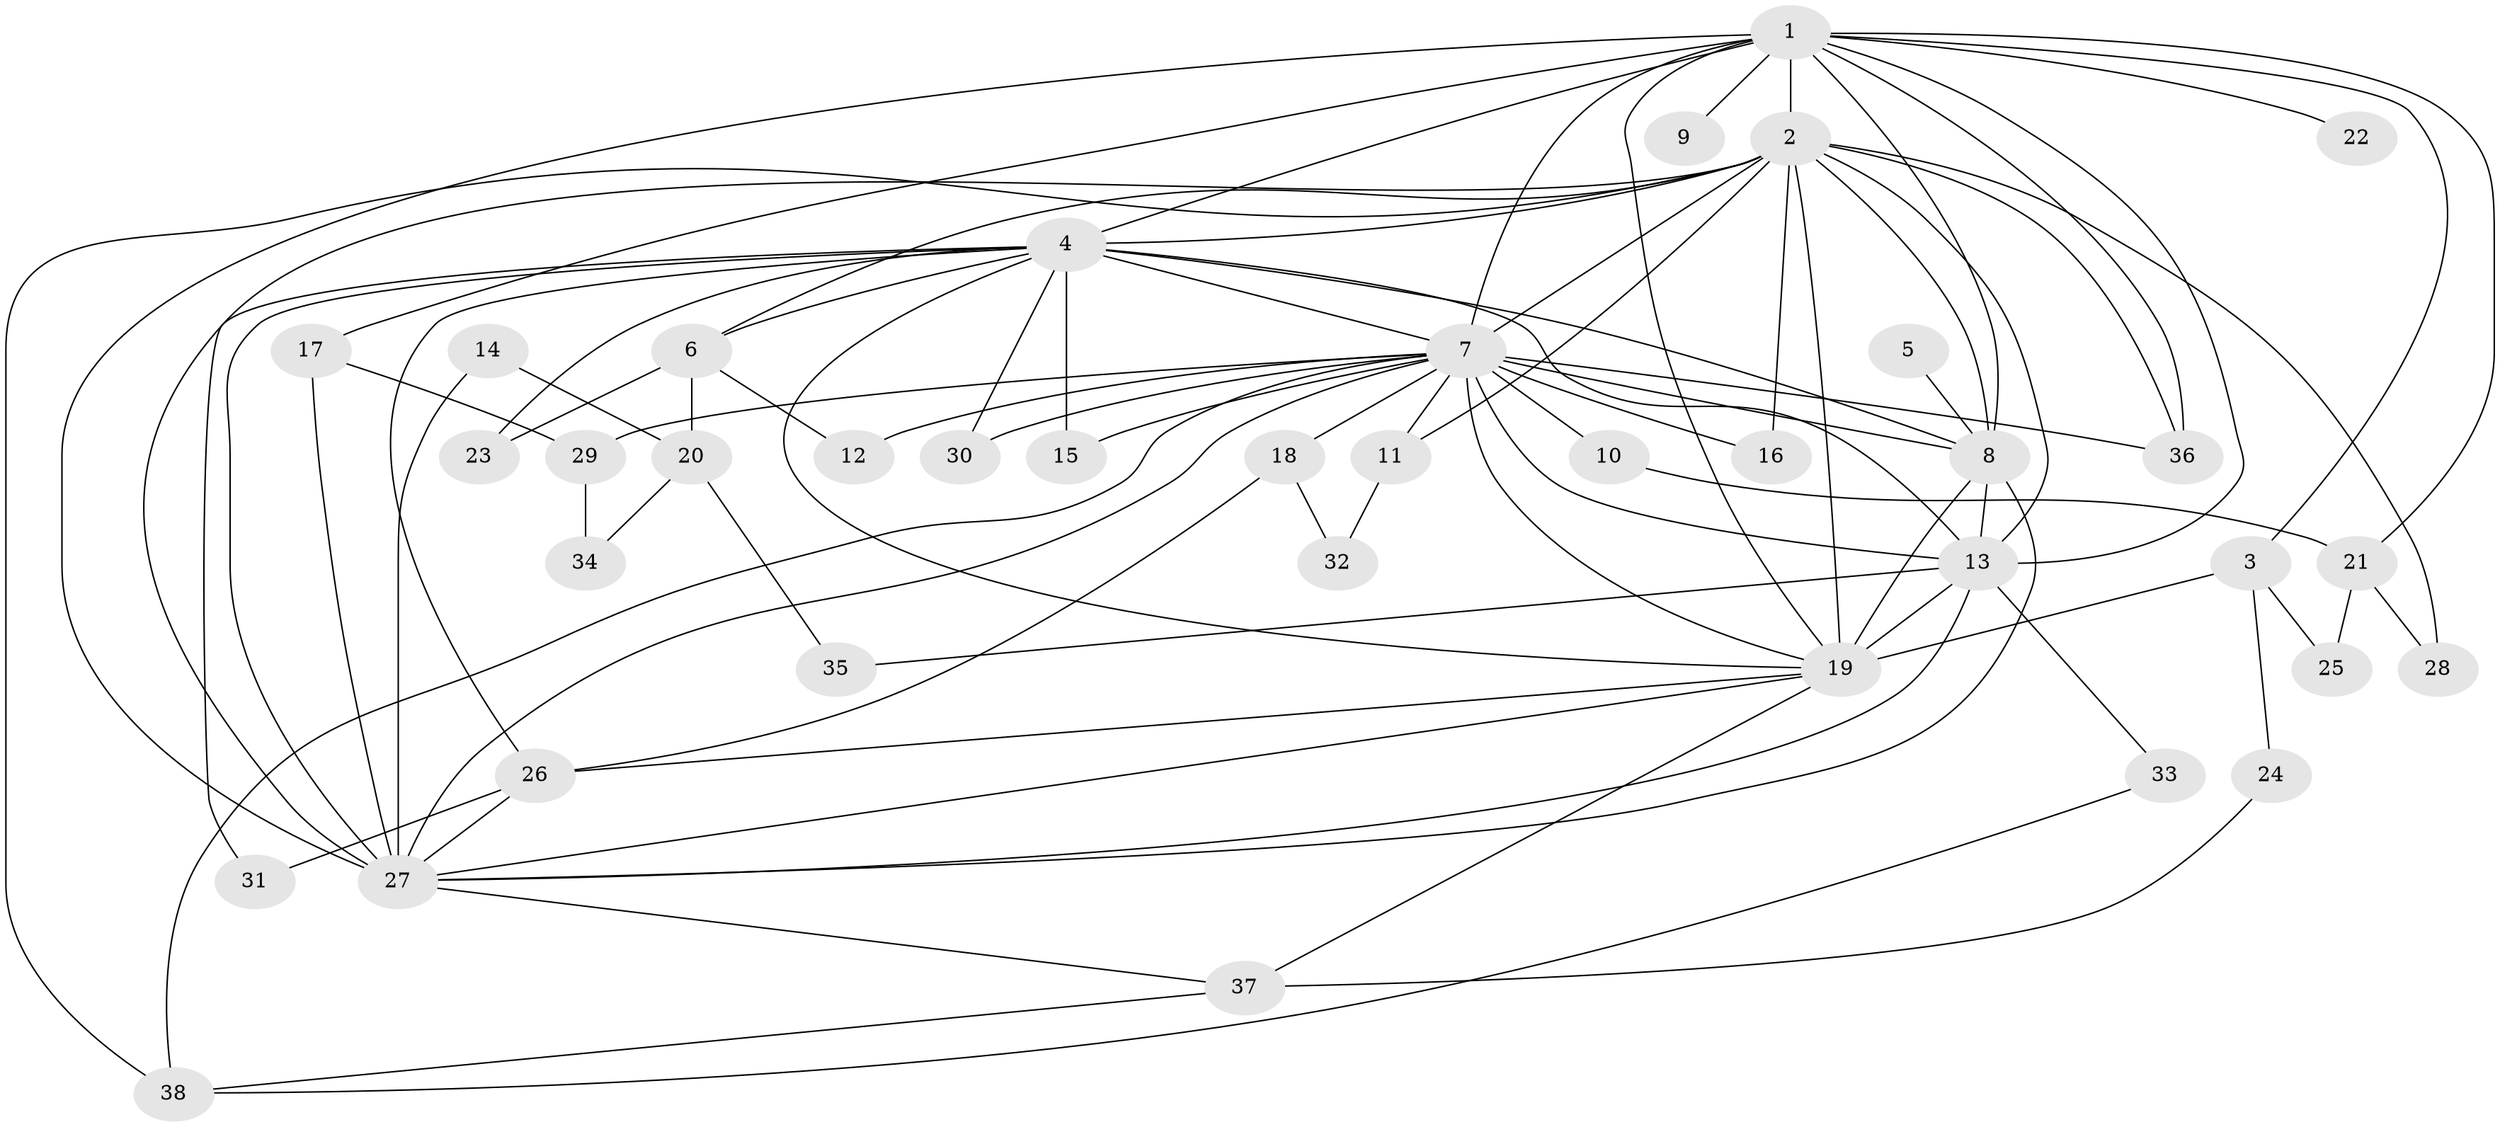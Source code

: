 // original degree distribution, {16: 0.018867924528301886, 17: 0.018867924528301886, 18: 0.018867924528301886, 15: 0.018867924528301886, 12: 0.03773584905660377, 14: 0.018867924528301886, 21: 0.018867924528301886, 10: 0.018867924528301886, 13: 0.018867924528301886, 4: 0.07547169811320754, 2: 0.5283018867924528, 5: 0.05660377358490566, 6: 0.018867924528301886, 3: 0.1320754716981132}
// Generated by graph-tools (version 1.1) at 2025/36/03/04/25 23:36:32]
// undirected, 38 vertices, 86 edges
graph export_dot {
  node [color=gray90,style=filled];
  1;
  2;
  3;
  4;
  5;
  6;
  7;
  8;
  9;
  10;
  11;
  12;
  13;
  14;
  15;
  16;
  17;
  18;
  19;
  20;
  21;
  22;
  23;
  24;
  25;
  26;
  27;
  28;
  29;
  30;
  31;
  32;
  33;
  34;
  35;
  36;
  37;
  38;
  1 -- 2 [weight=4.0];
  1 -- 3 [weight=1.0];
  1 -- 4 [weight=3.0];
  1 -- 7 [weight=2.0];
  1 -- 8 [weight=2.0];
  1 -- 9 [weight=2.0];
  1 -- 13 [weight=2.0];
  1 -- 17 [weight=1.0];
  1 -- 19 [weight=2.0];
  1 -- 21 [weight=2.0];
  1 -- 22 [weight=2.0];
  1 -- 27 [weight=2.0];
  1 -- 36 [weight=1.0];
  2 -- 4 [weight=2.0];
  2 -- 6 [weight=1.0];
  2 -- 7 [weight=3.0];
  2 -- 8 [weight=2.0];
  2 -- 11 [weight=1.0];
  2 -- 13 [weight=2.0];
  2 -- 16 [weight=1.0];
  2 -- 19 [weight=3.0];
  2 -- 27 [weight=3.0];
  2 -- 28 [weight=1.0];
  2 -- 36 [weight=1.0];
  2 -- 38 [weight=2.0];
  3 -- 19 [weight=1.0];
  3 -- 24 [weight=1.0];
  3 -- 25 [weight=1.0];
  4 -- 6 [weight=1.0];
  4 -- 7 [weight=1.0];
  4 -- 8 [weight=1.0];
  4 -- 13 [weight=1.0];
  4 -- 15 [weight=1.0];
  4 -- 19 [weight=1.0];
  4 -- 23 [weight=1.0];
  4 -- 26 [weight=1.0];
  4 -- 27 [weight=1.0];
  4 -- 30 [weight=1.0];
  4 -- 31 [weight=2.0];
  5 -- 8 [weight=1.0];
  6 -- 12 [weight=1.0];
  6 -- 20 [weight=1.0];
  6 -- 23 [weight=1.0];
  7 -- 8 [weight=1.0];
  7 -- 10 [weight=1.0];
  7 -- 11 [weight=1.0];
  7 -- 12 [weight=1.0];
  7 -- 13 [weight=2.0];
  7 -- 15 [weight=1.0];
  7 -- 16 [weight=1.0];
  7 -- 18 [weight=1.0];
  7 -- 19 [weight=1.0];
  7 -- 27 [weight=1.0];
  7 -- 29 [weight=1.0];
  7 -- 30 [weight=1.0];
  7 -- 36 [weight=1.0];
  7 -- 38 [weight=1.0];
  8 -- 13 [weight=1.0];
  8 -- 19 [weight=1.0];
  8 -- 27 [weight=2.0];
  10 -- 21 [weight=1.0];
  11 -- 32 [weight=1.0];
  13 -- 19 [weight=1.0];
  13 -- 27 [weight=1.0];
  13 -- 33 [weight=1.0];
  13 -- 35 [weight=1.0];
  14 -- 20 [weight=1.0];
  14 -- 27 [weight=1.0];
  17 -- 27 [weight=1.0];
  17 -- 29 [weight=1.0];
  18 -- 26 [weight=1.0];
  18 -- 32 [weight=1.0];
  19 -- 26 [weight=1.0];
  19 -- 27 [weight=1.0];
  19 -- 37 [weight=1.0];
  20 -- 34 [weight=1.0];
  20 -- 35 [weight=1.0];
  21 -- 25 [weight=1.0];
  21 -- 28 [weight=1.0];
  24 -- 37 [weight=1.0];
  26 -- 27 [weight=1.0];
  26 -- 31 [weight=1.0];
  27 -- 37 [weight=1.0];
  29 -- 34 [weight=1.0];
  33 -- 38 [weight=1.0];
  37 -- 38 [weight=1.0];
}
